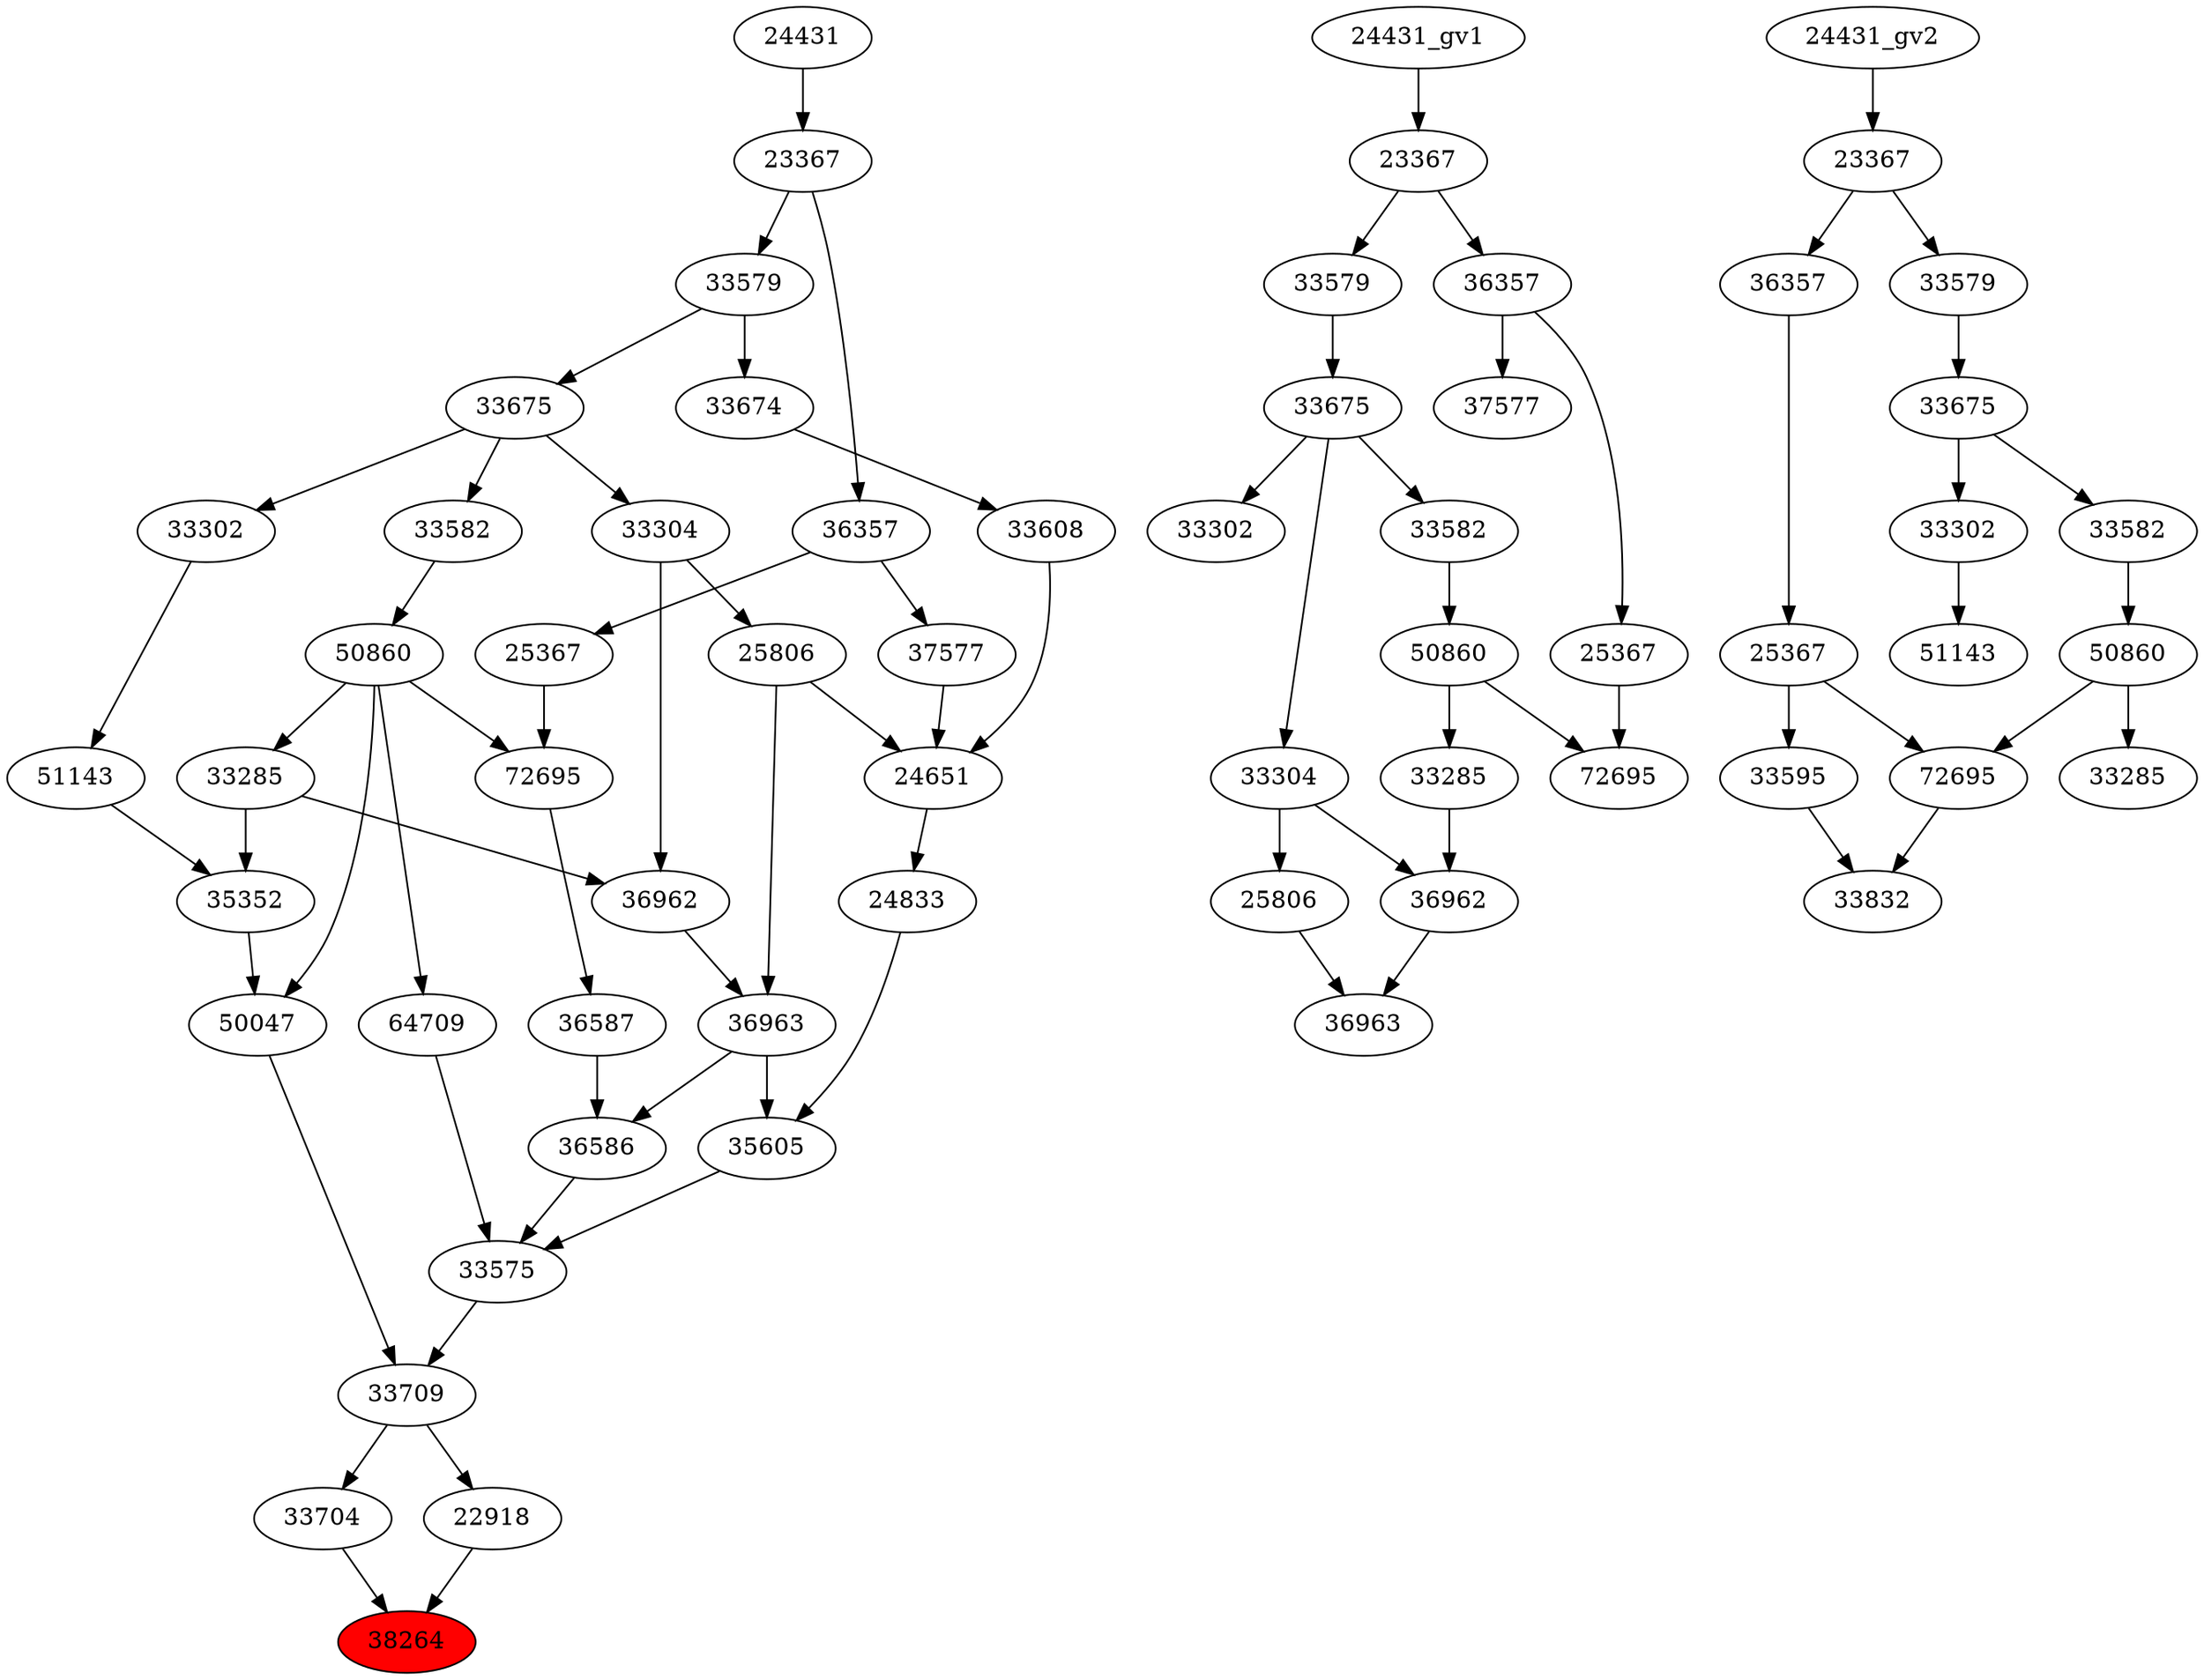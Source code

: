 strict digraph root {
	node [label="\N"];
	{
		node [fillcolor="",
			label="\N",
			style=""
		];
		38264		 [fillcolor=red,
			label=38264,
			style=filled];
		33704		 [label=33704];
		33704 -> 38264;
		22918		 [label=22918];
		22918 -> 38264;
		33709		 [label=33709];
		33709 -> 33704;
		33709 -> 22918;
		50047		 [label=50047];
		50047 -> 33709;
		33575		 [label=33575];
		33575 -> 33709;
		35352		 [label=35352];
		35352 -> 50047;
		50860		 [label=50860];
		50860 -> 50047;
		64709		 [label=64709];
		50860 -> 64709;
		33285		 [label=33285];
		50860 -> 33285;
		72695		 [label=72695];
		50860 -> 72695;
		36586		 [label=36586];
		36586 -> 33575;
		35605		 [label=35605];
		35605 -> 33575;
		64709 -> 33575;
		33285 -> 35352;
		36962		 [label=36962];
		33285 -> 36962;
		51143		 [label=51143];
		51143 -> 35352;
		33582		 [label=33582];
		33582 -> 50860;
		36587		 [label=36587];
		36587 -> 36586;
		36963		 [label=36963];
		36963 -> 36586;
		36963 -> 35605;
		24833		 [label=24833];
		24833 -> 35605;
		33302		 [label=33302];
		33302 -> 51143;
		33675		 [label=33675];
		33675 -> 33582;
		33675 -> 33302;
		33304		 [label=33304];
		33675 -> 33304;
		72695 -> 36587;
		36962 -> 36963;
		25806		 [label=25806];
		25806 -> 36963;
		24651		 [label=24651];
		25806 -> 24651;
		24651 -> 24833;
		33579		 [label=33579];
		33579 -> 33675;
		33674		 [label=33674];
		33579 -> 33674;
		25367		 [label=25367];
		25367 -> 72695;
		33304 -> 36962;
		33304 -> 25806;
		33608		 [label=33608];
		33608 -> 24651;
		37577		 [label=37577];
		37577 -> 24651;
		23367		 [label=23367];
		23367 -> 33579;
		36357		 [label=36357];
		23367 -> 36357;
		36357 -> 25367;
		36357 -> 37577;
		33674 -> 33608;
		24431		 [label=24431];
		24431 -> 23367;
	}
	{
		node [label="\N"];
		"50860_gv1"		 [label=50860];
		"33285_gv1"		 [label=33285];
		"50860_gv1" -> "33285_gv1";
		"72695_gv1"		 [label=72695];
		"50860_gv1" -> "72695_gv1";
		"33582_gv1"		 [label=33582];
		"33582_gv1" -> "50860_gv1";
		"36962_gv1"		 [label=36962];
		"33285_gv1" -> "36962_gv1";
		"33675_gv1"		 [label=33675];
		"33675_gv1" -> "33582_gv1";
		"33302_gv1"		 [label=33302];
		"33675_gv1" -> "33302_gv1";
		"33304_gv1"		 [label=33304];
		"33675_gv1" -> "33304_gv1";
		"36963_gv1"		 [label=36963];
		"36962_gv1" -> "36963_gv1";
		"25806_gv1"		 [label=25806];
		"25806_gv1" -> "36963_gv1";
		"33579_gv1"		 [label=33579];
		"33579_gv1" -> "33675_gv1";
		"25367_gv1"		 [label=25367];
		"25367_gv1" -> "72695_gv1";
		"33304_gv1" -> "36962_gv1";
		"33304_gv1" -> "25806_gv1";
		"23367_gv1"		 [label=23367];
		"23367_gv1" -> "33579_gv1";
		"36357_gv1"		 [label=36357];
		"23367_gv1" -> "36357_gv1";
		"36357_gv1" -> "25367_gv1";
		"37577_gv1"		 [label=37577];
		"36357_gv1" -> "37577_gv1";
		"24431_gv1" -> "23367_gv1";
	}
	{
		node [label="\N"];
		"33285_gv2"		 [label=33285];
		"50860_gv2"		 [label=50860];
		"50860_gv2" -> "33285_gv2";
		"72695_gv2"		 [label=72695];
		"50860_gv2" -> "72695_gv2";
		33832		 [label=33832];
		"72695_gv2" -> 33832;
		33595		 [label=33595];
		33595 -> 33832;
		"51143_gv1"		 [label=51143];
		"33302_gv2"		 [label=33302];
		"33302_gv2" -> "51143_gv1";
		"25367_gv2"		 [label=25367];
		"25367_gv2" -> "72695_gv2";
		"25367_gv2" -> 33595;
		"33582_gv2"		 [label=33582];
		"33582_gv2" -> "50860_gv2";
		"33675_gv2"		 [label=33675];
		"33675_gv2" -> "33302_gv2";
		"33675_gv2" -> "33582_gv2";
		"36357_gv2"		 [label=36357];
		"36357_gv2" -> "25367_gv2";
		"33579_gv2"		 [label=33579];
		"33579_gv2" -> "33675_gv2";
		"23367_gv2"		 [label=23367];
		"23367_gv2" -> "36357_gv2";
		"23367_gv2" -> "33579_gv2";
		"24431_gv2" -> "23367_gv2";
	}
}
